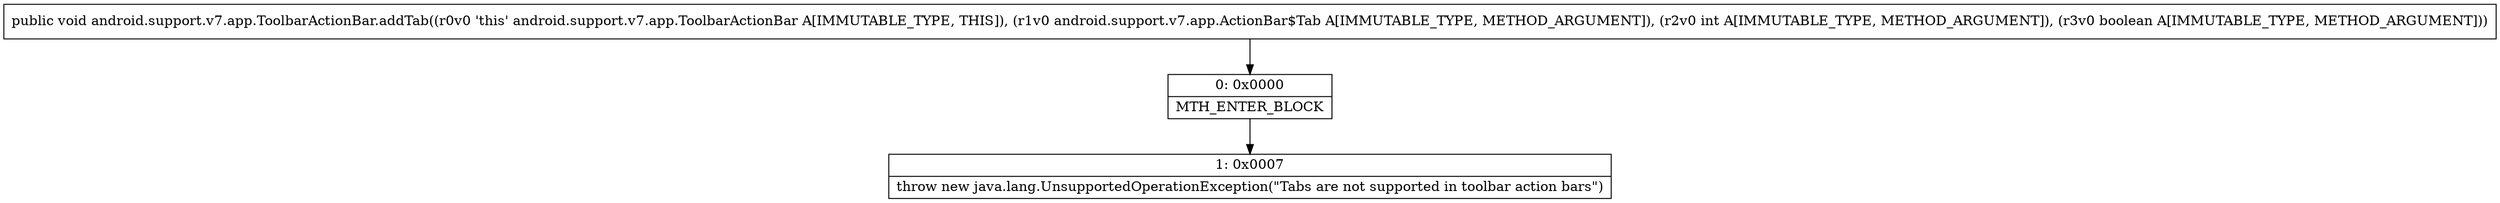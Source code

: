 digraph "CFG forandroid.support.v7.app.ToolbarActionBar.addTab(Landroid\/support\/v7\/app\/ActionBar$Tab;IZ)V" {
Node_0 [shape=record,label="{0\:\ 0x0000|MTH_ENTER_BLOCK\l}"];
Node_1 [shape=record,label="{1\:\ 0x0007|throw new java.lang.UnsupportedOperationException(\"Tabs are not supported in toolbar action bars\")\l}"];
MethodNode[shape=record,label="{public void android.support.v7.app.ToolbarActionBar.addTab((r0v0 'this' android.support.v7.app.ToolbarActionBar A[IMMUTABLE_TYPE, THIS]), (r1v0 android.support.v7.app.ActionBar$Tab A[IMMUTABLE_TYPE, METHOD_ARGUMENT]), (r2v0 int A[IMMUTABLE_TYPE, METHOD_ARGUMENT]), (r3v0 boolean A[IMMUTABLE_TYPE, METHOD_ARGUMENT])) }"];
MethodNode -> Node_0;
Node_0 -> Node_1;
}

